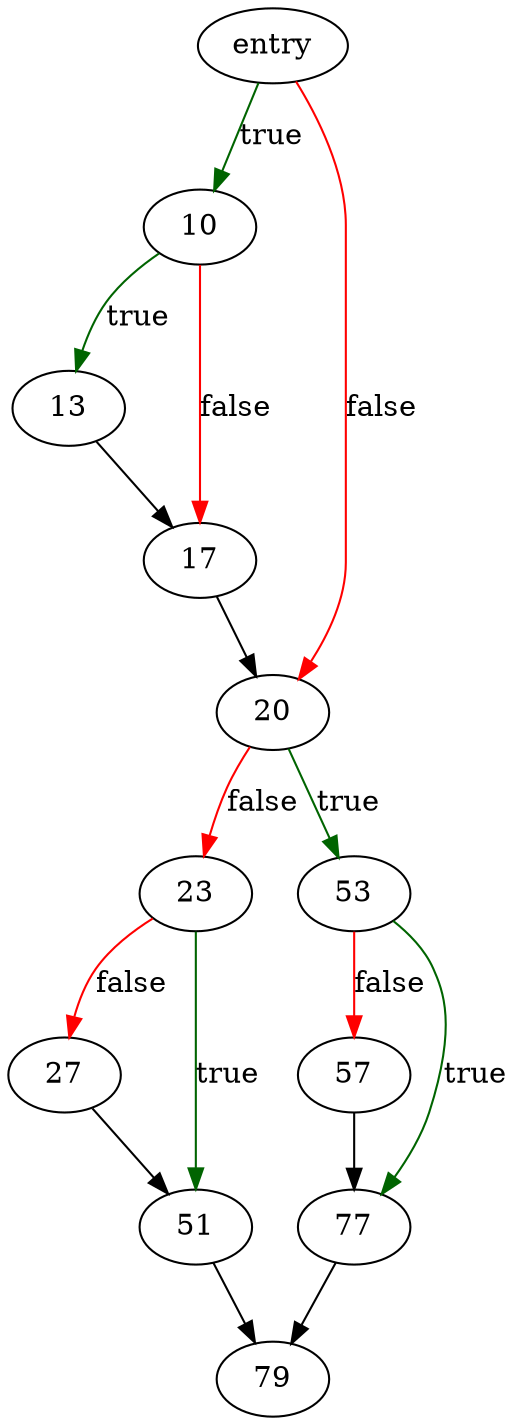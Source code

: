 digraph "get_fs_usage" {
	// Node definitions.
	3 [label=entry];
	10;
	13;
	17;
	20;
	23;
	27;
	51;
	53;
	57;
	77;
	79;

	// Edge definitions.
	3 -> 10 [
		color=darkgreen
		label=true
	];
	3 -> 20 [
		color=red
		label=false
	];
	10 -> 13 [
		color=darkgreen
		label=true
	];
	10 -> 17 [
		color=red
		label=false
	];
	13 -> 17;
	17 -> 20;
	20 -> 23 [
		color=red
		label=false
	];
	20 -> 53 [
		color=darkgreen
		label=true
	];
	23 -> 27 [
		color=red
		label=false
	];
	23 -> 51 [
		color=darkgreen
		label=true
	];
	27 -> 51;
	51 -> 79;
	53 -> 57 [
		color=red
		label=false
	];
	53 -> 77 [
		color=darkgreen
		label=true
	];
	57 -> 77;
	77 -> 79;
}